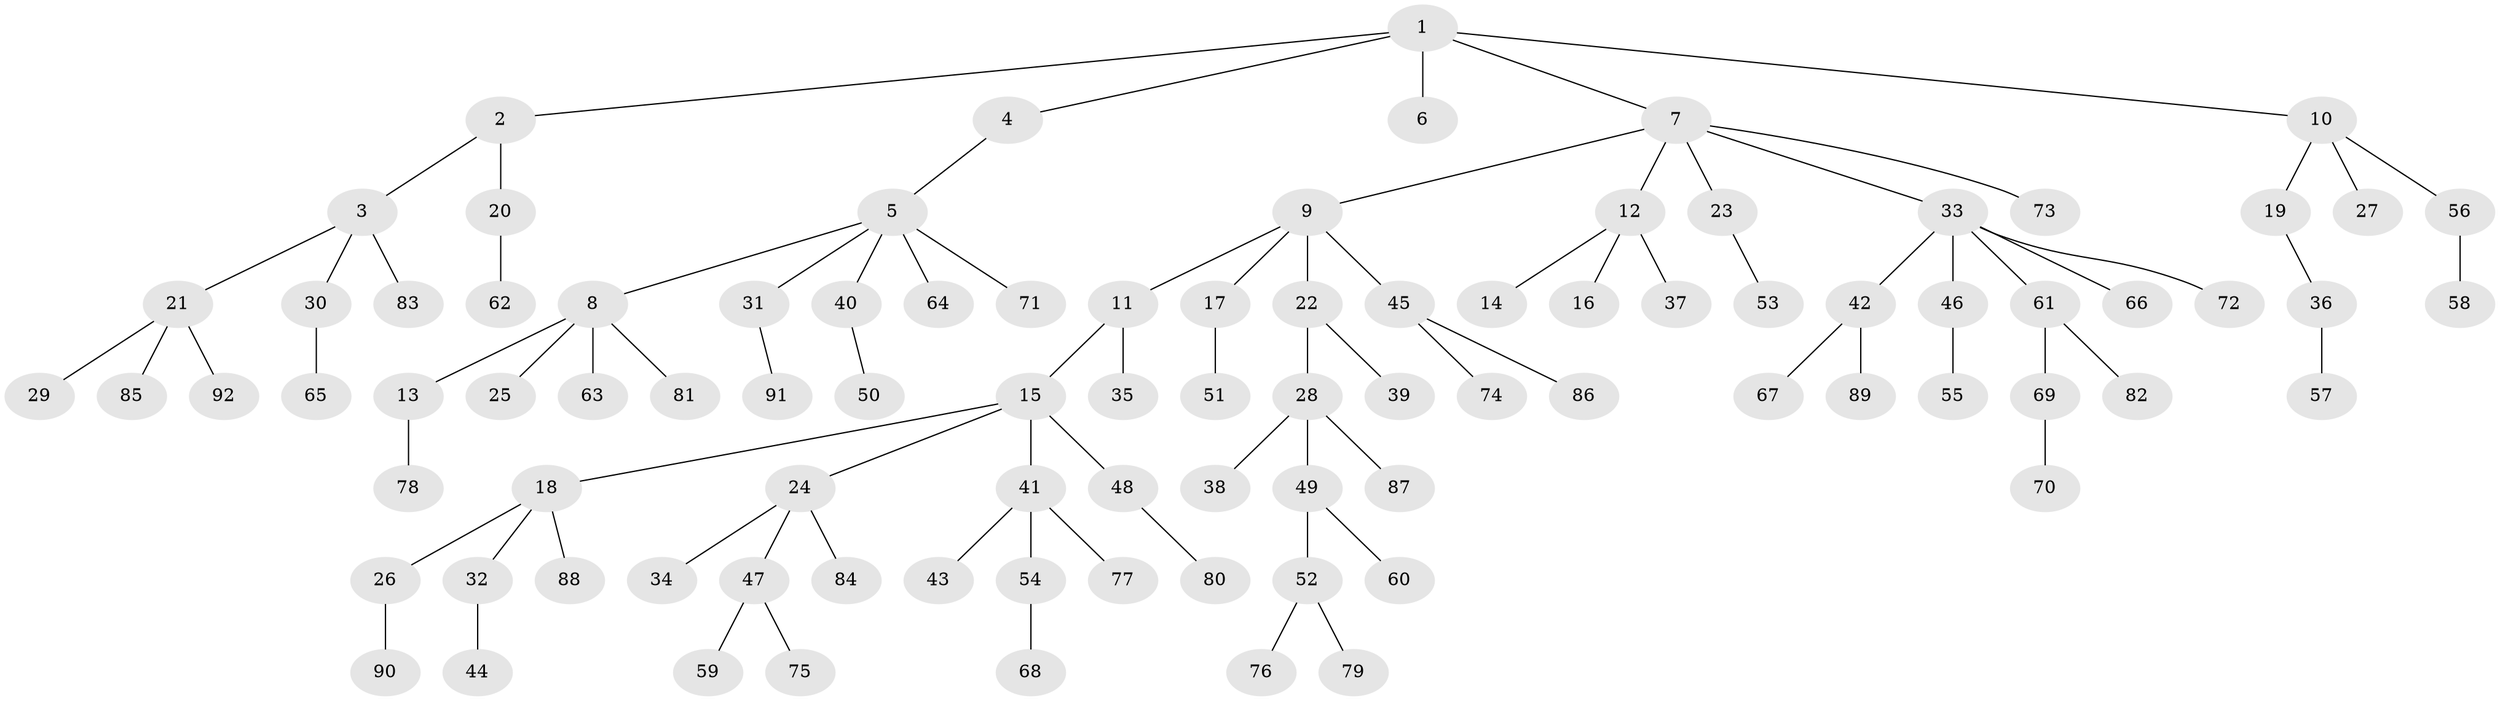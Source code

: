 // Generated by graph-tools (version 1.1) at 2025/02/03/09/25 03:02:27]
// undirected, 92 vertices, 91 edges
graph export_dot {
graph [start="1"]
  node [color=gray90,style=filled];
  1;
  2;
  3;
  4;
  5;
  6;
  7;
  8;
  9;
  10;
  11;
  12;
  13;
  14;
  15;
  16;
  17;
  18;
  19;
  20;
  21;
  22;
  23;
  24;
  25;
  26;
  27;
  28;
  29;
  30;
  31;
  32;
  33;
  34;
  35;
  36;
  37;
  38;
  39;
  40;
  41;
  42;
  43;
  44;
  45;
  46;
  47;
  48;
  49;
  50;
  51;
  52;
  53;
  54;
  55;
  56;
  57;
  58;
  59;
  60;
  61;
  62;
  63;
  64;
  65;
  66;
  67;
  68;
  69;
  70;
  71;
  72;
  73;
  74;
  75;
  76;
  77;
  78;
  79;
  80;
  81;
  82;
  83;
  84;
  85;
  86;
  87;
  88;
  89;
  90;
  91;
  92;
  1 -- 2;
  1 -- 4;
  1 -- 6;
  1 -- 7;
  1 -- 10;
  2 -- 3;
  2 -- 20;
  3 -- 21;
  3 -- 30;
  3 -- 83;
  4 -- 5;
  5 -- 8;
  5 -- 31;
  5 -- 40;
  5 -- 64;
  5 -- 71;
  7 -- 9;
  7 -- 12;
  7 -- 23;
  7 -- 33;
  7 -- 73;
  8 -- 13;
  8 -- 25;
  8 -- 63;
  8 -- 81;
  9 -- 11;
  9 -- 17;
  9 -- 22;
  9 -- 45;
  10 -- 19;
  10 -- 27;
  10 -- 56;
  11 -- 15;
  11 -- 35;
  12 -- 14;
  12 -- 16;
  12 -- 37;
  13 -- 78;
  15 -- 18;
  15 -- 24;
  15 -- 41;
  15 -- 48;
  17 -- 51;
  18 -- 26;
  18 -- 32;
  18 -- 88;
  19 -- 36;
  20 -- 62;
  21 -- 29;
  21 -- 85;
  21 -- 92;
  22 -- 28;
  22 -- 39;
  23 -- 53;
  24 -- 34;
  24 -- 47;
  24 -- 84;
  26 -- 90;
  28 -- 38;
  28 -- 49;
  28 -- 87;
  30 -- 65;
  31 -- 91;
  32 -- 44;
  33 -- 42;
  33 -- 46;
  33 -- 61;
  33 -- 66;
  33 -- 72;
  36 -- 57;
  40 -- 50;
  41 -- 43;
  41 -- 54;
  41 -- 77;
  42 -- 67;
  42 -- 89;
  45 -- 74;
  45 -- 86;
  46 -- 55;
  47 -- 59;
  47 -- 75;
  48 -- 80;
  49 -- 52;
  49 -- 60;
  52 -- 76;
  52 -- 79;
  54 -- 68;
  56 -- 58;
  61 -- 69;
  61 -- 82;
  69 -- 70;
}
